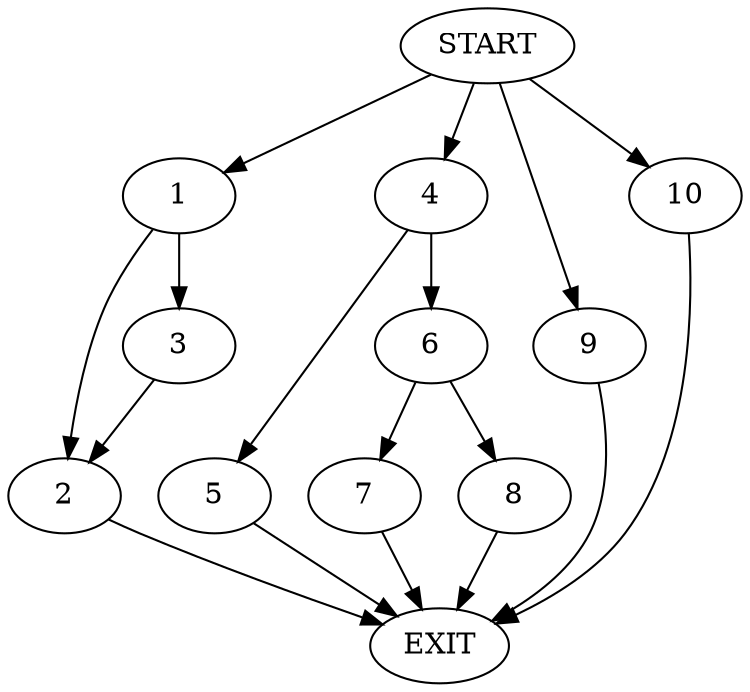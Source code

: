 digraph {
0 [label="START"]
11 [label="EXIT"]
0 -> 1
1 -> 2
1 -> 3
3 -> 2
2 -> 11
0 -> 4
4 -> 5
4 -> 6
5 -> 11
6 -> 7
6 -> 8
7 -> 11
8 -> 11
0 -> 9
9 -> 11
0 -> 10
10 -> 11
}
